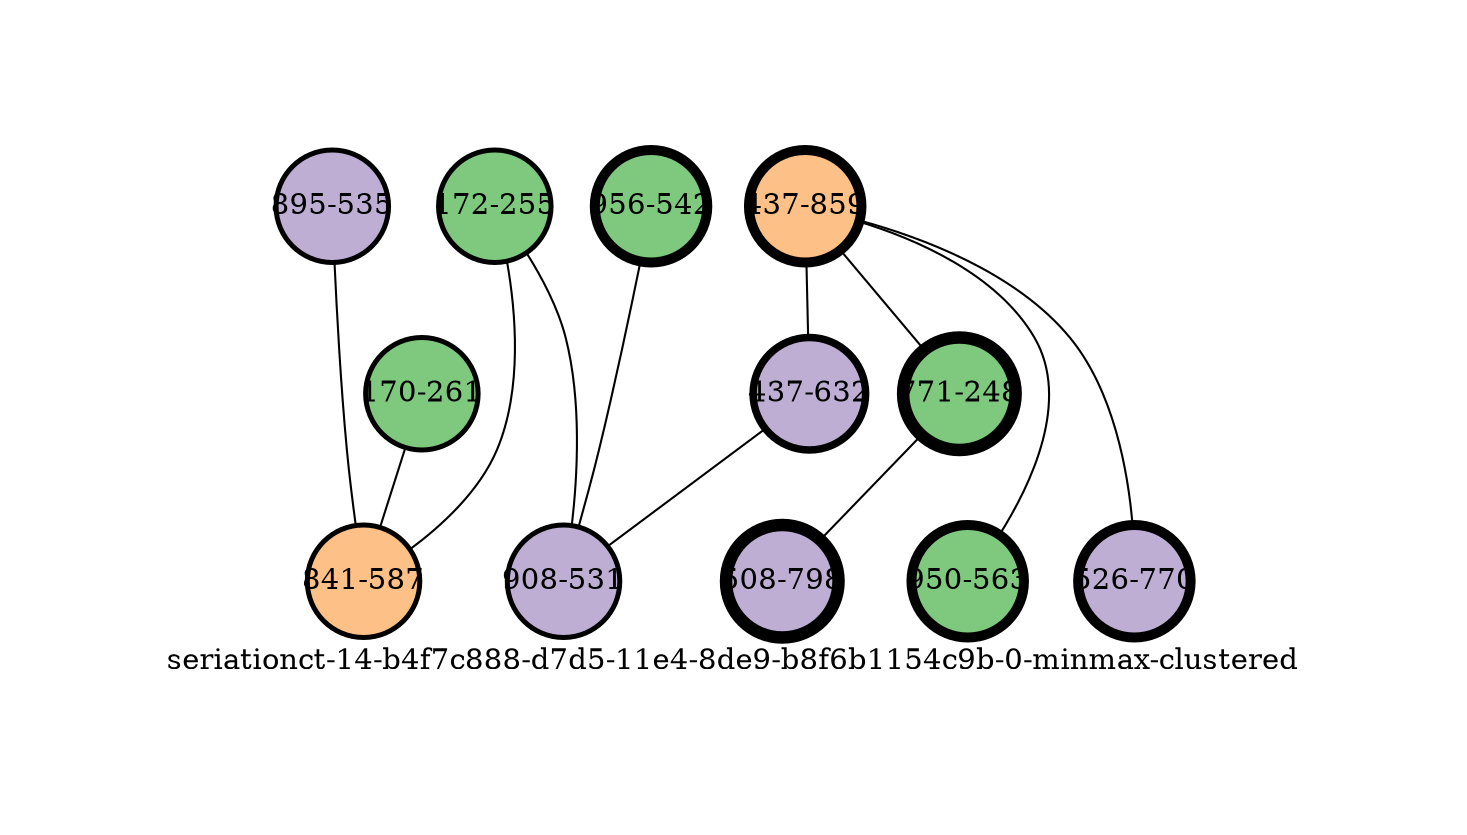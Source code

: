 strict graph "seriationct-14-b4f7c888-d7d5-11e4-8de9-b8f6b1154c9b-0-minmax-clustered" {
labelloc=b;
ratio=auto;
pad="1.0";
label="seriationct-14-b4f7c888-d7d5-11e4-8de9-b8f6b1154c9b-0-minmax-clustered";
node [width="0.75", style=filled, fixedsize=true, height="0.75", shape=circle, label=""];
0 [xCoordinate="535.0", appears_in_slice=2, yCoordinate="895.0", colorscheme=accent5, short_label="895-535", label="895-535", cluster_id=1, fillcolor=2, size="501.247232296", id=0, penwidth="2.4"];
1 [xCoordinate="255.0", appears_in_slice=2, yCoordinate="172.0", colorscheme=accent5, short_label="172-255", label="172-255", cluster_id=0, fillcolor=1, size="501.247232296", id=7, penwidth="2.4"];
2 [xCoordinate="859.0", appears_in_slice=4, yCoordinate="437.0", colorscheme=accent5, short_label="437-859", label="437-859", cluster_id=2, fillcolor=3, size="496.002989881", id=1, penwidth="4.8"];
3 [xCoordinate="261.0", appears_in_slice=2, yCoordinate="170.0", colorscheme=accent5, short_label="170-261", label="170-261", cluster_id=0, fillcolor=1, size="501.247232296", id=2, penwidth="2.4"];
4 [xCoordinate="770.0", appears_in_slice=4, yCoordinate="526.0", colorscheme=accent5, short_label="526-770", label="526-770", cluster_id=1, fillcolor=2, size="496.002989881", id=3, penwidth="4.8"];
5 [xCoordinate="248.0", appears_in_slice=5, yCoordinate="771.0", colorscheme=accent5, short_label="771-248", label="771-248", cluster_id=0, fillcolor=1, size="504.369658793", id=4, penwidth="6.0"];
6 [xCoordinate="587.0", appears_in_slice=2, yCoordinate="841.0", colorscheme=accent5, short_label="841-587", label="841-587", cluster_id=2, fillcolor=3, size="501.247232296", id=5, penwidth="2.4"];
7 [xCoordinate="563.0", appears_in_slice=4, yCoordinate="950.0", colorscheme=accent5, short_label="950-563", label="950-563", cluster_id=0, fillcolor=1, size="496.002989881", id=6, penwidth="4.8"];
8 [xCoordinate="632.0", appears_in_slice=3, yCoordinate="437.0", colorscheme=accent5, short_label="437-632", label="437-632", cluster_id=1, fillcolor=2, size="501.012561411", id=8, penwidth="3.6"];
9 [xCoordinate="542.0", appears_in_slice=4, yCoordinate="956.0", colorscheme=accent5, short_label="956-542", label="956-542", cluster_id=0, fillcolor=1, size="496.002989881", id=9, penwidth="4.8"];
10 [xCoordinate="798.0", appears_in_slice=5, yCoordinate="508.0", colorscheme=accent5, short_label="508-798", label="508-798", cluster_id=1, fillcolor=2, size="504.369658793", id=10, penwidth="6.0"];
11 [xCoordinate="531.0", appears_in_slice=2, yCoordinate="908.0", colorscheme=accent5, short_label="908-531", label="908-531", cluster_id=1, fillcolor=2, size="501.247232296", id=11, penwidth="2.4"];
0 -- 6  [inverseweight="2.79873748043", weight="0.357303965446"];
1 -- 11  [inverseweight="12.8507099879", weight="0.077816712146"];
1 -- 6  [inverseweight="8.43340619341", weight="0.118576050657"];
2 -- 8  [inverseweight="28.9320063588", weight="0.034563797187"];
2 -- 4  [inverseweight="4.16576068716", weight="0.240052195769"];
2 -- 5  [inverseweight="1.55672512757", weight="0.642374162458"];
2 -- 7  [inverseweight="4.57194138582", weight="0.218725463782"];
3 -- 6  [inverseweight="2.19366594605", weight="0.455857922125"];
5 -- 10  [inverseweight="2.34626350919", weight="0.42620958647"];
8 -- 11  [inverseweight="6.7774093706", weight="0.147549003656"];
9 -- 11  [inverseweight="18.8729024998", weight="0.0529860205663"];
}
